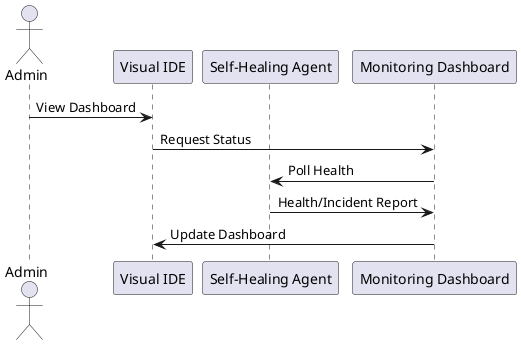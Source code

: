 @startuml
actor Admin
participant "Visual IDE" as IDE
participant "Self-Healing Agent" as Agent
participant "Monitoring Dashboard" as Mon
Admin -> IDE : View Dashboard
IDE -> Mon : Request Status
Mon -> Agent : Poll Health
Agent -> Mon : Health/Incident Report
Mon -> IDE : Update Dashboard
@enduml